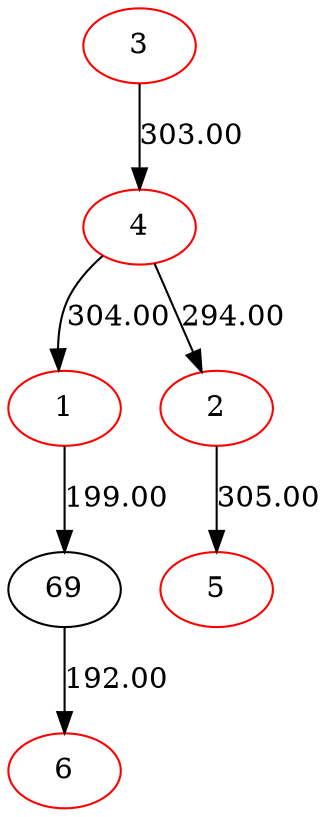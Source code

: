 digraph {
3[color=red]
4[color=red]
1[color=red]
69[color=black]
6[color=red]
69->6[label=192.00]
1->69[label=199.00]
4->1[label=304.00]
2[color=red]
5[color=red]
2->5[label=305.00]
4->2[label=294.00]
3->4[label=303.00]
}